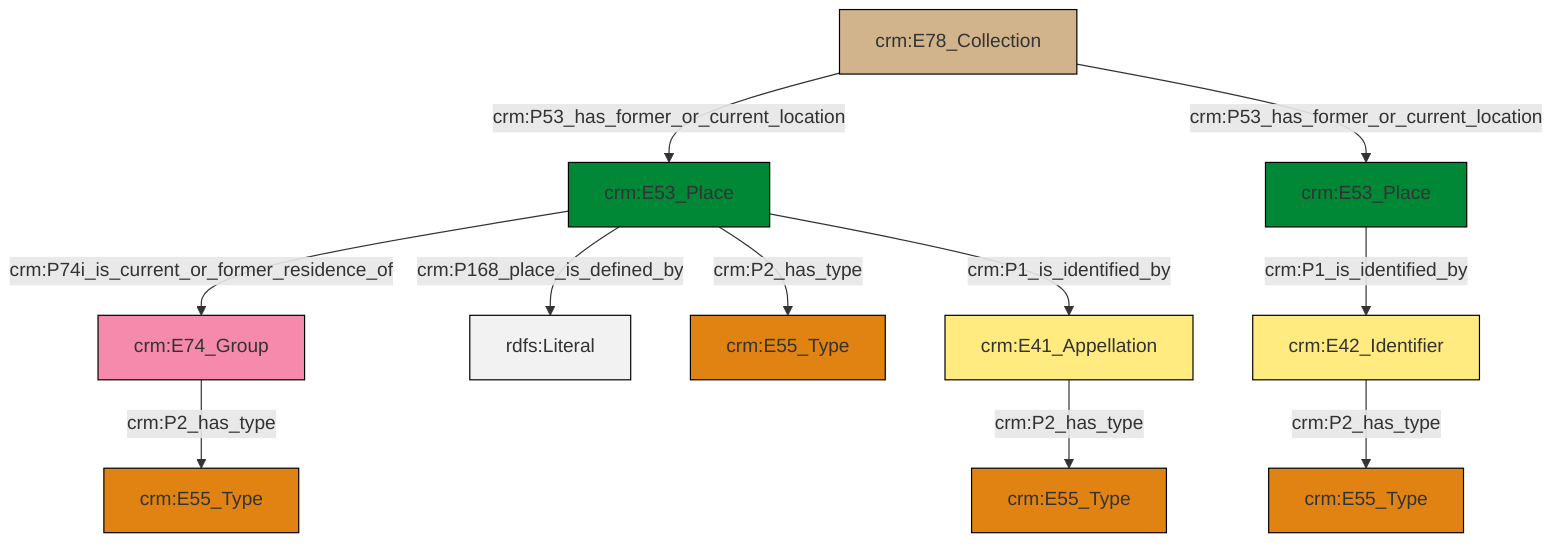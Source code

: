 graph TD
classDef Literal fill:#f2f2f2,stroke:#000000;
classDef CRM_Entity fill:#FFFFFF,stroke:#000000;
classDef Temporal_Entity fill:#00C9E6, stroke:#000000;
classDef Type fill:#E18312, stroke:#000000;
classDef Time-Span fill:#2C9C91, stroke:#000000;
classDef Appellation fill:#FFEB7F, stroke:#000000;
classDef Place fill:#008836, stroke:#000000;
classDef Persistent_Item fill:#B266B2, stroke:#000000;
classDef Conceptual_Object fill:#FFD700, stroke:#000000;
classDef Physical_Thing fill:#D2B48C, stroke:#000000;
classDef Actor fill:#f58aad, stroke:#000000;
classDef PC_Classes fill:#4ce600, stroke:#000000;
classDef Multi fill:#cccccc,stroke:#000000;

2["crm:E78_Collection"]:::Physical_Thing -->|crm:P53_has_former_or_current_location| 3["crm:E53_Place"]:::Place
3["crm:E53_Place"]:::Place -->|crm:P168_place_is_defined_by| 5[rdfs:Literal]:::Literal
0["crm:E41_Appellation"]:::Appellation -->|crm:P2_has_type| 10["crm:E55_Type"]:::Type
12["crm:E42_Identifier"]:::Appellation -->|crm:P2_has_type| 13["crm:E55_Type"]:::Type
2["crm:E78_Collection"]:::Physical_Thing -->|crm:P53_has_former_or_current_location| 8["crm:E53_Place"]:::Place
3["crm:E53_Place"]:::Place -->|crm:P74i_is_current_or_former_residence_of| 17["crm:E74_Group"]:::Actor
8["crm:E53_Place"]:::Place -->|crm:P1_is_identified_by| 12["crm:E42_Identifier"]:::Appellation
3["crm:E53_Place"]:::Place -->|crm:P1_is_identified_by| 0["crm:E41_Appellation"]:::Appellation
17["crm:E74_Group"]:::Actor -->|crm:P2_has_type| 14["crm:E55_Type"]:::Type
3["crm:E53_Place"]:::Place -->|crm:P2_has_type| 6["crm:E55_Type"]:::Type